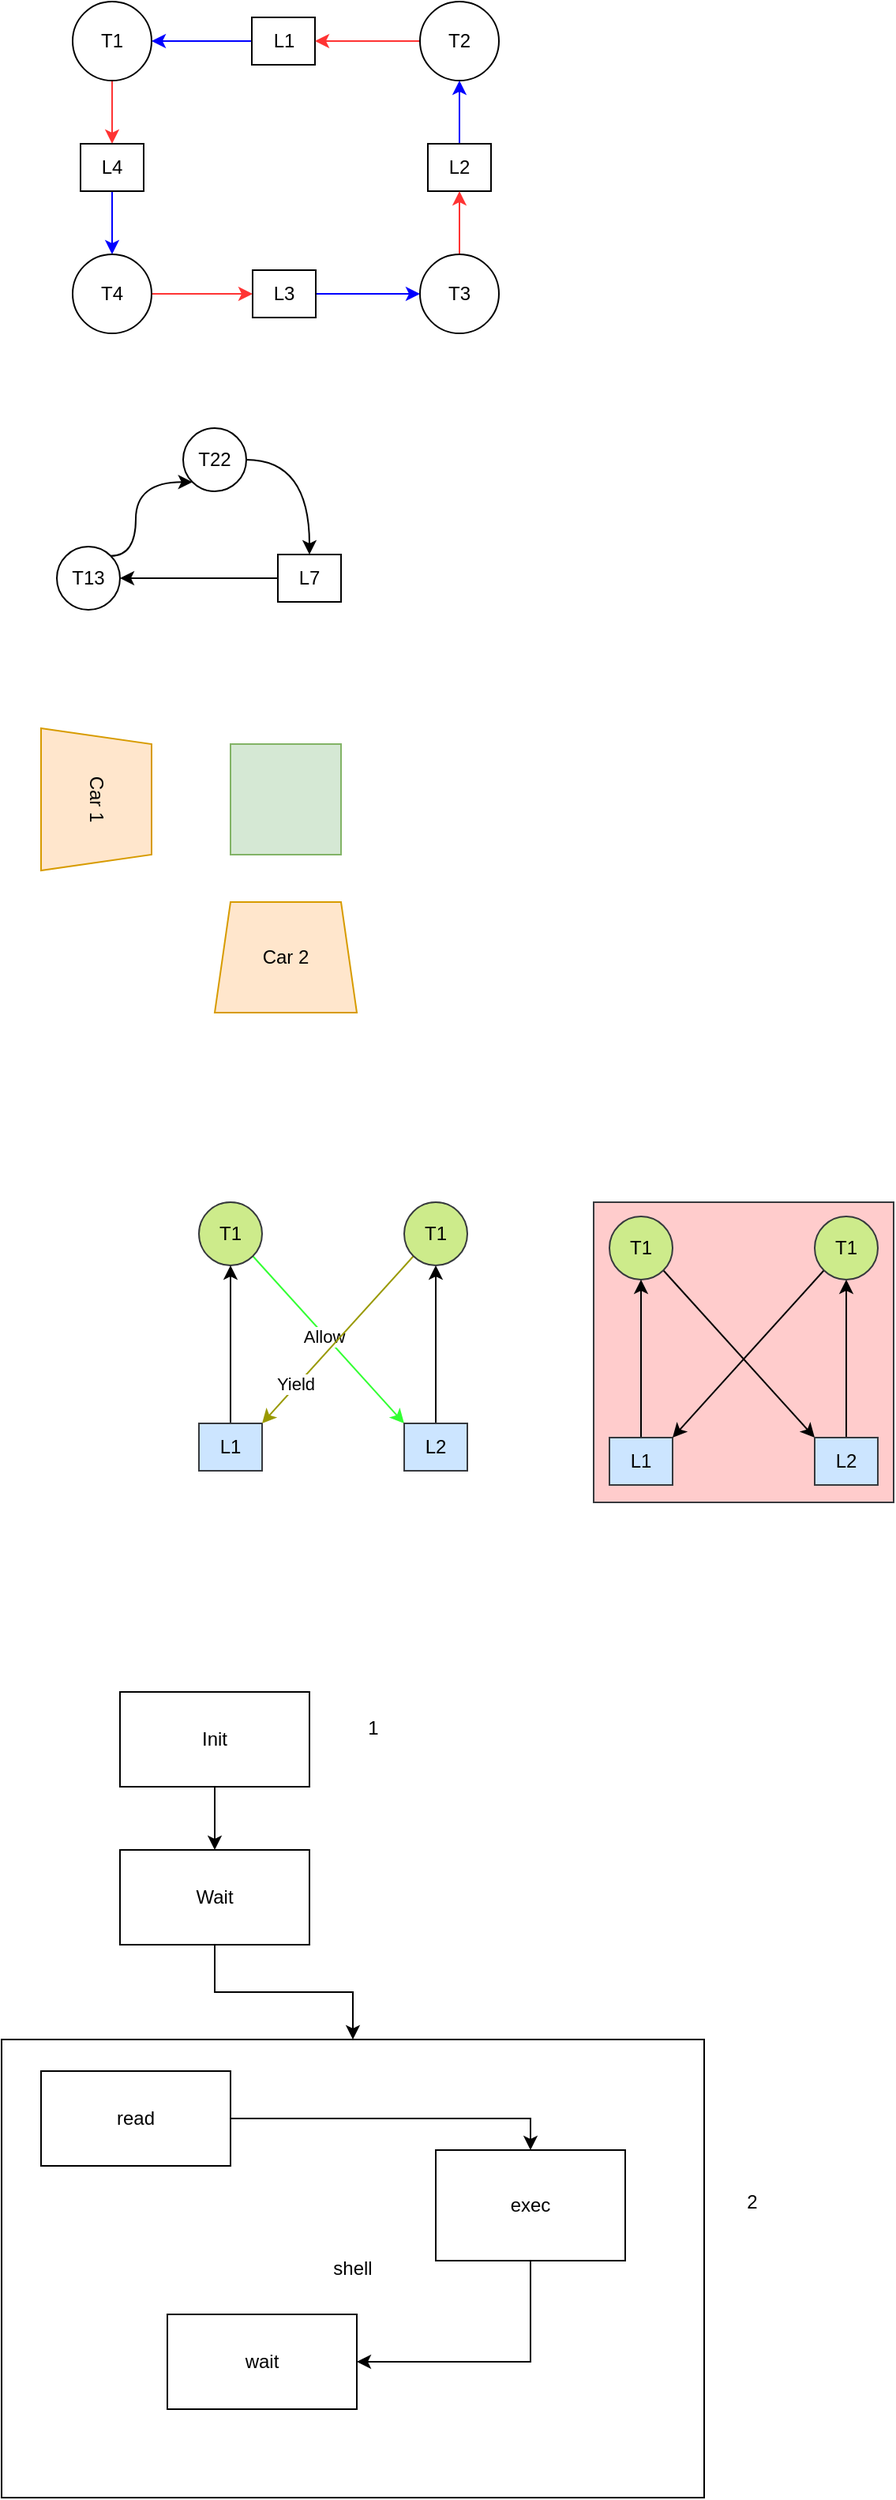 <mxfile version="24.7.5">
  <diagram name="第 1 页" id="49Xur4YxlbiHyBvWxVai">
    <mxGraphModel dx="1124" dy="844" grid="1" gridSize="10" guides="1" tooltips="1" connect="1" arrows="1" fold="1" page="1" pageScale="1" pageWidth="827" pageHeight="1169" math="0" shadow="0">
      <root>
        <mxCell id="0" />
        <mxCell id="1" parent="0" />
        <mxCell id="eQxGPpN67o96RJY6YqCh-62" value="shell" style="rounded=0;whiteSpace=wrap;html=1;" vertex="1" parent="1">
          <mxGeometry x="215" y="1520" width="445" height="290" as="geometry" />
        </mxCell>
        <mxCell id="eQxGPpN67o96RJY6YqCh-60" value="" style="rounded=0;whiteSpace=wrap;html=1;fillColor=#ffcccc;strokeColor=#36393d;" vertex="1" parent="1">
          <mxGeometry x="590" y="990" width="190" height="190" as="geometry" />
        </mxCell>
        <mxCell id="eQxGPpN67o96RJY6YqCh-32" value="" style="rounded=0;whiteSpace=wrap;html=1;fillColor=#d5e8d4;strokeColor=#82b366;" vertex="1" parent="1">
          <mxGeometry x="360" y="700" width="70" height="70" as="geometry" />
        </mxCell>
        <mxCell id="eQxGPpN67o96RJY6YqCh-16" style="edgeStyle=orthogonalEdgeStyle;rounded=0;orthogonalLoop=1;jettySize=auto;html=1;exitX=0;exitY=0.5;exitDx=0;exitDy=0;entryX=1;entryY=0.5;entryDx=0;entryDy=0;strokeColor=#0000FF;" edge="1" parent="1" source="eQxGPpN67o96RJY6YqCh-1" target="eQxGPpN67o96RJY6YqCh-8">
          <mxGeometry relative="1" as="geometry" />
        </mxCell>
        <mxCell id="eQxGPpN67o96RJY6YqCh-1" value="L1" style="rounded=0;whiteSpace=wrap;html=1;" vertex="1" parent="1">
          <mxGeometry x="373.5" y="240" width="40" height="30" as="geometry" />
        </mxCell>
        <mxCell id="eQxGPpN67o96RJY6YqCh-21" style="edgeStyle=orthogonalEdgeStyle;rounded=0;orthogonalLoop=1;jettySize=auto;html=1;exitX=0.5;exitY=1;exitDx=0;exitDy=0;entryX=0.5;entryY=0;entryDx=0;entryDy=0;strokeColor=#FF3333;" edge="1" parent="1" source="eQxGPpN67o96RJY6YqCh-8" target="eQxGPpN67o96RJY6YqCh-14">
          <mxGeometry relative="1" as="geometry" />
        </mxCell>
        <mxCell id="eQxGPpN67o96RJY6YqCh-8" value="T1" style="ellipse;whiteSpace=wrap;html=1;aspect=fixed;" vertex="1" parent="1">
          <mxGeometry x="260" y="230" width="50" height="50" as="geometry" />
        </mxCell>
        <mxCell id="eQxGPpN67o96RJY6YqCh-20" style="edgeStyle=orthogonalEdgeStyle;rounded=0;orthogonalLoop=1;jettySize=auto;html=1;exitX=0;exitY=0.5;exitDx=0;exitDy=0;entryX=1;entryY=0.5;entryDx=0;entryDy=0;strokeColor=#FF3333;" edge="1" parent="1" source="eQxGPpN67o96RJY6YqCh-9" target="eQxGPpN67o96RJY6YqCh-1">
          <mxGeometry relative="1" as="geometry" />
        </mxCell>
        <mxCell id="eQxGPpN67o96RJY6YqCh-9" value="T2" style="ellipse;whiteSpace=wrap;html=1;aspect=fixed;" vertex="1" parent="1">
          <mxGeometry x="480" y="230" width="50" height="50" as="geometry" />
        </mxCell>
        <mxCell id="eQxGPpN67o96RJY6YqCh-19" style="edgeStyle=orthogonalEdgeStyle;rounded=0;orthogonalLoop=1;jettySize=auto;html=1;exitX=0.5;exitY=0;exitDx=0;exitDy=0;entryX=0.5;entryY=1;entryDx=0;entryDy=0;strokeColor=#0000FF;" edge="1" parent="1" source="eQxGPpN67o96RJY6YqCh-10" target="eQxGPpN67o96RJY6YqCh-9">
          <mxGeometry relative="1" as="geometry" />
        </mxCell>
        <mxCell id="eQxGPpN67o96RJY6YqCh-10" value="L2" style="rounded=0;whiteSpace=wrap;html=1;" vertex="1" parent="1">
          <mxGeometry x="485" y="320" width="40" height="30" as="geometry" />
        </mxCell>
        <mxCell id="eQxGPpN67o96RJY6YqCh-23" style="edgeStyle=orthogonalEdgeStyle;rounded=0;orthogonalLoop=1;jettySize=auto;html=1;exitX=0.5;exitY=0;exitDx=0;exitDy=0;strokeColor=#FF3333;" edge="1" parent="1" source="eQxGPpN67o96RJY6YqCh-12" target="eQxGPpN67o96RJY6YqCh-10">
          <mxGeometry relative="1" as="geometry" />
        </mxCell>
        <mxCell id="eQxGPpN67o96RJY6YqCh-12" value="T3" style="ellipse;whiteSpace=wrap;html=1;aspect=fixed;" vertex="1" parent="1">
          <mxGeometry x="480" y="390" width="50" height="50" as="geometry" />
        </mxCell>
        <mxCell id="eQxGPpN67o96RJY6YqCh-18" style="edgeStyle=orthogonalEdgeStyle;rounded=0;orthogonalLoop=1;jettySize=auto;html=1;exitX=1;exitY=0.5;exitDx=0;exitDy=0;entryX=0;entryY=0.5;entryDx=0;entryDy=0;strokeColor=#0000FF;" edge="1" parent="1" source="eQxGPpN67o96RJY6YqCh-13" target="eQxGPpN67o96RJY6YqCh-12">
          <mxGeometry relative="1" as="geometry" />
        </mxCell>
        <mxCell id="eQxGPpN67o96RJY6YqCh-13" value="L3" style="rounded=0;whiteSpace=wrap;html=1;" vertex="1" parent="1">
          <mxGeometry x="374" y="400" width="40" height="30" as="geometry" />
        </mxCell>
        <mxCell id="eQxGPpN67o96RJY6YqCh-17" style="edgeStyle=orthogonalEdgeStyle;rounded=0;orthogonalLoop=1;jettySize=auto;html=1;exitX=0.5;exitY=1;exitDx=0;exitDy=0;entryX=0.5;entryY=0;entryDx=0;entryDy=0;strokeColor=#0000FF;" edge="1" parent="1" source="eQxGPpN67o96RJY6YqCh-14" target="eQxGPpN67o96RJY6YqCh-15">
          <mxGeometry relative="1" as="geometry" />
        </mxCell>
        <mxCell id="eQxGPpN67o96RJY6YqCh-14" value="L4" style="rounded=0;whiteSpace=wrap;html=1;" vertex="1" parent="1">
          <mxGeometry x="265" y="320" width="40" height="30" as="geometry" />
        </mxCell>
        <mxCell id="eQxGPpN67o96RJY6YqCh-22" style="edgeStyle=orthogonalEdgeStyle;rounded=0;orthogonalLoop=1;jettySize=auto;html=1;exitX=1;exitY=0.5;exitDx=0;exitDy=0;entryX=0;entryY=0.5;entryDx=0;entryDy=0;strokeColor=#FF3333;" edge="1" parent="1" source="eQxGPpN67o96RJY6YqCh-15" target="eQxGPpN67o96RJY6YqCh-13">
          <mxGeometry relative="1" as="geometry" />
        </mxCell>
        <mxCell id="eQxGPpN67o96RJY6YqCh-15" value="T4" style="ellipse;whiteSpace=wrap;html=1;aspect=fixed;" vertex="1" parent="1">
          <mxGeometry x="260" y="390" width="50" height="50" as="geometry" />
        </mxCell>
        <mxCell id="eQxGPpN67o96RJY6YqCh-26" style="edgeStyle=orthogonalEdgeStyle;rounded=0;orthogonalLoop=1;jettySize=auto;html=1;exitX=1;exitY=0.5;exitDx=0;exitDy=0;entryX=0.5;entryY=0;entryDx=0;entryDy=0;curved=1;" edge="1" parent="1" source="eQxGPpN67o96RJY6YqCh-24" target="eQxGPpN67o96RJY6YqCh-25">
          <mxGeometry relative="1" as="geometry" />
        </mxCell>
        <mxCell id="eQxGPpN67o96RJY6YqCh-24" value="T22" style="ellipse;whiteSpace=wrap;html=1;aspect=fixed;" vertex="1" parent="1">
          <mxGeometry x="330" y="500" width="40" height="40" as="geometry" />
        </mxCell>
        <mxCell id="eQxGPpN67o96RJY6YqCh-28" style="edgeStyle=orthogonalEdgeStyle;rounded=0;orthogonalLoop=1;jettySize=auto;html=1;exitX=0;exitY=0.5;exitDx=0;exitDy=0;entryX=1;entryY=0.5;entryDx=0;entryDy=0;" edge="1" parent="1" source="eQxGPpN67o96RJY6YqCh-25" target="eQxGPpN67o96RJY6YqCh-27">
          <mxGeometry relative="1" as="geometry" />
        </mxCell>
        <mxCell id="eQxGPpN67o96RJY6YqCh-25" value="L7" style="rounded=0;whiteSpace=wrap;html=1;" vertex="1" parent="1">
          <mxGeometry x="390" y="580" width="40" height="30" as="geometry" />
        </mxCell>
        <mxCell id="eQxGPpN67o96RJY6YqCh-29" style="edgeStyle=orthogonalEdgeStyle;rounded=0;orthogonalLoop=1;jettySize=auto;html=1;exitX=1;exitY=0;exitDx=0;exitDy=0;entryX=0;entryY=1;entryDx=0;entryDy=0;curved=1;" edge="1" parent="1" source="eQxGPpN67o96RJY6YqCh-27" target="eQxGPpN67o96RJY6YqCh-24">
          <mxGeometry relative="1" as="geometry">
            <Array as="points">
              <mxPoint x="300" y="581" />
              <mxPoint x="300" y="534" />
            </Array>
          </mxGeometry>
        </mxCell>
        <mxCell id="eQxGPpN67o96RJY6YqCh-27" value="T13" style="ellipse;whiteSpace=wrap;html=1;aspect=fixed;" vertex="1" parent="1">
          <mxGeometry x="250" y="575" width="40" height="40" as="geometry" />
        </mxCell>
        <mxCell id="eQxGPpN67o96RJY6YqCh-30" value="Car 2" style="shape=trapezoid;perimeter=trapezoidPerimeter;whiteSpace=wrap;html=1;fixedSize=1;size=10;fillColor=#ffe6cc;strokeColor=#d79b00;" vertex="1" parent="1">
          <mxGeometry x="350" y="800" width="90" height="70" as="geometry" />
        </mxCell>
        <mxCell id="eQxGPpN67o96RJY6YqCh-31" value="Car 1" style="shape=trapezoid;perimeter=trapezoidPerimeter;whiteSpace=wrap;html=1;fixedSize=1;size=10;rotation=90;fillColor=#ffe6cc;strokeColor=#d79b00;" vertex="1" parent="1">
          <mxGeometry x="230" y="700" width="90" height="70" as="geometry" />
        </mxCell>
        <mxCell id="eQxGPpN67o96RJY6YqCh-43" style="rounded=0;orthogonalLoop=1;jettySize=auto;html=1;exitX=1;exitY=1;exitDx=0;exitDy=0;entryX=0;entryY=0;entryDx=0;entryDy=0;strokeColor=#33FF33;" edge="1" parent="1" source="eQxGPpN67o96RJY6YqCh-36" target="eQxGPpN67o96RJY6YqCh-40">
          <mxGeometry relative="1" as="geometry" />
        </mxCell>
        <mxCell id="eQxGPpN67o96RJY6YqCh-44" value="Allow" style="edgeLabel;html=1;align=center;verticalAlign=middle;resizable=0;points=[];" vertex="1" connectable="0" parent="eQxGPpN67o96RJY6YqCh-43">
          <mxGeometry x="-0.058" y="-1" relative="1" as="geometry">
            <mxPoint as="offset" />
          </mxGeometry>
        </mxCell>
        <mxCell id="eQxGPpN67o96RJY6YqCh-36" value="T1" style="ellipse;whiteSpace=wrap;html=1;aspect=fixed;fillColor=#cdeb8b;strokeColor=#36393d;" vertex="1" parent="1">
          <mxGeometry x="340" y="990" width="40" height="40" as="geometry" />
        </mxCell>
        <mxCell id="eQxGPpN67o96RJY6YqCh-39" style="edgeStyle=orthogonalEdgeStyle;rounded=0;orthogonalLoop=1;jettySize=auto;html=1;exitX=0.5;exitY=0;exitDx=0;exitDy=0;" edge="1" parent="1" source="eQxGPpN67o96RJY6YqCh-37" target="eQxGPpN67o96RJY6YqCh-36">
          <mxGeometry relative="1" as="geometry" />
        </mxCell>
        <mxCell id="eQxGPpN67o96RJY6YqCh-37" value="L1" style="rounded=0;whiteSpace=wrap;html=1;fillColor=#cce5ff;strokeColor=#36393d;" vertex="1" parent="1">
          <mxGeometry x="340" y="1130" width="40" height="30" as="geometry" />
        </mxCell>
        <mxCell id="eQxGPpN67o96RJY6YqCh-42" style="edgeStyle=orthogonalEdgeStyle;rounded=0;orthogonalLoop=1;jettySize=auto;html=1;exitX=0.5;exitY=0;exitDx=0;exitDy=0;entryX=0.5;entryY=1;entryDx=0;entryDy=0;" edge="1" parent="1" source="eQxGPpN67o96RJY6YqCh-40" target="eQxGPpN67o96RJY6YqCh-41">
          <mxGeometry relative="1" as="geometry" />
        </mxCell>
        <mxCell id="eQxGPpN67o96RJY6YqCh-40" value="L2" style="rounded=0;whiteSpace=wrap;html=1;fillColor=#cce5ff;strokeColor=#36393d;" vertex="1" parent="1">
          <mxGeometry x="470" y="1130" width="40" height="30" as="geometry" />
        </mxCell>
        <mxCell id="eQxGPpN67o96RJY6YqCh-45" style="rounded=0;orthogonalLoop=1;jettySize=auto;html=1;exitX=0;exitY=1;exitDx=0;exitDy=0;entryX=1;entryY=0;entryDx=0;entryDy=0;fillColor=#ffff88;strokeColor=#999900;" edge="1" parent="1" source="eQxGPpN67o96RJY6YqCh-41" target="eQxGPpN67o96RJY6YqCh-37">
          <mxGeometry relative="1" as="geometry" />
        </mxCell>
        <mxCell id="eQxGPpN67o96RJY6YqCh-46" value="Yield" style="edgeLabel;html=1;align=center;verticalAlign=middle;resizable=0;points=[];" vertex="1" connectable="0" parent="eQxGPpN67o96RJY6YqCh-45">
          <mxGeometry x="0.544" y="-2" relative="1" as="geometry">
            <mxPoint as="offset" />
          </mxGeometry>
        </mxCell>
        <mxCell id="eQxGPpN67o96RJY6YqCh-41" value="T1" style="ellipse;whiteSpace=wrap;html=1;aspect=fixed;fillColor=#cdeb8b;strokeColor=#36393d;" vertex="1" parent="1">
          <mxGeometry x="470" y="990" width="40" height="40" as="geometry" />
        </mxCell>
        <mxCell id="eQxGPpN67o96RJY6YqCh-59" style="rounded=0;orthogonalLoop=1;jettySize=auto;html=1;exitX=1;exitY=1;exitDx=0;exitDy=0;entryX=0;entryY=0;entryDx=0;entryDy=0;" edge="1" parent="1" source="eQxGPpN67o96RJY6YqCh-49" target="eQxGPpN67o96RJY6YqCh-53">
          <mxGeometry relative="1" as="geometry" />
        </mxCell>
        <mxCell id="eQxGPpN67o96RJY6YqCh-49" value="T1" style="ellipse;whiteSpace=wrap;html=1;aspect=fixed;fillColor=#cdeb8b;strokeColor=#36393d;" vertex="1" parent="1">
          <mxGeometry x="600" y="999" width="40" height="40" as="geometry" />
        </mxCell>
        <mxCell id="eQxGPpN67o96RJY6YqCh-50" style="edgeStyle=orthogonalEdgeStyle;rounded=0;orthogonalLoop=1;jettySize=auto;html=1;exitX=0.5;exitY=0;exitDx=0;exitDy=0;" edge="1" parent="1" source="eQxGPpN67o96RJY6YqCh-51" target="eQxGPpN67o96RJY6YqCh-49">
          <mxGeometry relative="1" as="geometry" />
        </mxCell>
        <mxCell id="eQxGPpN67o96RJY6YqCh-51" value="L1" style="rounded=0;whiteSpace=wrap;html=1;fillColor=#cce5ff;strokeColor=#36393d;" vertex="1" parent="1">
          <mxGeometry x="600" y="1139" width="40" height="30" as="geometry" />
        </mxCell>
        <mxCell id="eQxGPpN67o96RJY6YqCh-52" style="edgeStyle=orthogonalEdgeStyle;rounded=0;orthogonalLoop=1;jettySize=auto;html=1;exitX=0.5;exitY=0;exitDx=0;exitDy=0;entryX=0.5;entryY=1;entryDx=0;entryDy=0;" edge="1" parent="1" source="eQxGPpN67o96RJY6YqCh-53" target="eQxGPpN67o96RJY6YqCh-56">
          <mxGeometry relative="1" as="geometry" />
        </mxCell>
        <mxCell id="eQxGPpN67o96RJY6YqCh-53" value="L2" style="rounded=0;whiteSpace=wrap;html=1;fillColor=#cce5ff;strokeColor=#36393d;" vertex="1" parent="1">
          <mxGeometry x="730" y="1139" width="40" height="30" as="geometry" />
        </mxCell>
        <mxCell id="eQxGPpN67o96RJY6YqCh-58" style="rounded=0;orthogonalLoop=1;jettySize=auto;html=1;exitX=0;exitY=1;exitDx=0;exitDy=0;entryX=1;entryY=0;entryDx=0;entryDy=0;" edge="1" parent="1" source="eQxGPpN67o96RJY6YqCh-56" target="eQxGPpN67o96RJY6YqCh-51">
          <mxGeometry relative="1" as="geometry" />
        </mxCell>
        <mxCell id="eQxGPpN67o96RJY6YqCh-56" value="T1" style="ellipse;whiteSpace=wrap;html=1;aspect=fixed;fillColor=#cdeb8b;strokeColor=#36393d;" vertex="1" parent="1">
          <mxGeometry x="730" y="999" width="40" height="40" as="geometry" />
        </mxCell>
        <mxCell id="eQxGPpN67o96RJY6YqCh-65" style="edgeStyle=orthogonalEdgeStyle;rounded=0;orthogonalLoop=1;jettySize=auto;html=1;exitX=0.5;exitY=1;exitDx=0;exitDy=0;entryX=0.5;entryY=0;entryDx=0;entryDy=0;" edge="1" parent="1" source="eQxGPpN67o96RJY6YqCh-61" target="eQxGPpN67o96RJY6YqCh-64">
          <mxGeometry relative="1" as="geometry" />
        </mxCell>
        <mxCell id="eQxGPpN67o96RJY6YqCh-61" value="Init" style="rounded=0;whiteSpace=wrap;html=1;" vertex="1" parent="1">
          <mxGeometry x="290" y="1300" width="120" height="60" as="geometry" />
        </mxCell>
        <mxCell id="eQxGPpN67o96RJY6YqCh-66" style="edgeStyle=orthogonalEdgeStyle;rounded=0;orthogonalLoop=1;jettySize=auto;html=1;exitX=0.5;exitY=1;exitDx=0;exitDy=0;entryX=0.5;entryY=0;entryDx=0;entryDy=0;" edge="1" parent="1" source="eQxGPpN67o96RJY6YqCh-64" target="eQxGPpN67o96RJY6YqCh-62">
          <mxGeometry relative="1" as="geometry" />
        </mxCell>
        <mxCell id="eQxGPpN67o96RJY6YqCh-64" value="Wait" style="rounded=0;whiteSpace=wrap;html=1;" vertex="1" parent="1">
          <mxGeometry x="290" y="1400" width="120" height="60" as="geometry" />
        </mxCell>
        <mxCell id="eQxGPpN67o96RJY6YqCh-72" style="edgeStyle=orthogonalEdgeStyle;rounded=0;orthogonalLoop=1;jettySize=auto;html=1;exitX=1;exitY=0.5;exitDx=0;exitDy=0;entryX=0.5;entryY=0;entryDx=0;entryDy=0;" edge="1" parent="1" source="eQxGPpN67o96RJY6YqCh-67" target="eQxGPpN67o96RJY6YqCh-69">
          <mxGeometry relative="1" as="geometry" />
        </mxCell>
        <mxCell id="eQxGPpN67o96RJY6YqCh-67" value="read" style="rounded=0;whiteSpace=wrap;html=1;" vertex="1" parent="1">
          <mxGeometry x="240" y="1540" width="120" height="60" as="geometry" />
        </mxCell>
        <mxCell id="eQxGPpN67o96RJY6YqCh-76" style="edgeStyle=orthogonalEdgeStyle;rounded=0;orthogonalLoop=1;jettySize=auto;html=1;exitX=0.5;exitY=1;exitDx=0;exitDy=0;entryX=1;entryY=0.5;entryDx=0;entryDy=0;" edge="1" parent="1" source="eQxGPpN67o96RJY6YqCh-69" target="eQxGPpN67o96RJY6YqCh-73">
          <mxGeometry relative="1" as="geometry" />
        </mxCell>
        <mxCell id="eQxGPpN67o96RJY6YqCh-69" value="exec" style="rounded=0;whiteSpace=wrap;html=1;" vertex="1" parent="1">
          <mxGeometry x="490" y="1590" width="120" height="70" as="geometry" />
        </mxCell>
        <mxCell id="eQxGPpN67o96RJY6YqCh-73" value="wait" style="rounded=0;whiteSpace=wrap;html=1;" vertex="1" parent="1">
          <mxGeometry x="320" y="1694" width="120" height="60" as="geometry" />
        </mxCell>
        <mxCell id="eQxGPpN67o96RJY6YqCh-74" value="1" style="text;html=1;align=center;verticalAlign=middle;resizable=0;points=[];autosize=1;strokeColor=none;fillColor=none;" vertex="1" parent="1">
          <mxGeometry x="435" y="1308" width="30" height="30" as="geometry" />
        </mxCell>
        <mxCell id="eQxGPpN67o96RJY6YqCh-75" value="2" style="text;html=1;align=center;verticalAlign=middle;resizable=0;points=[];autosize=1;strokeColor=none;fillColor=none;" vertex="1" parent="1">
          <mxGeometry x="675" y="1608" width="30" height="30" as="geometry" />
        </mxCell>
      </root>
    </mxGraphModel>
  </diagram>
</mxfile>
